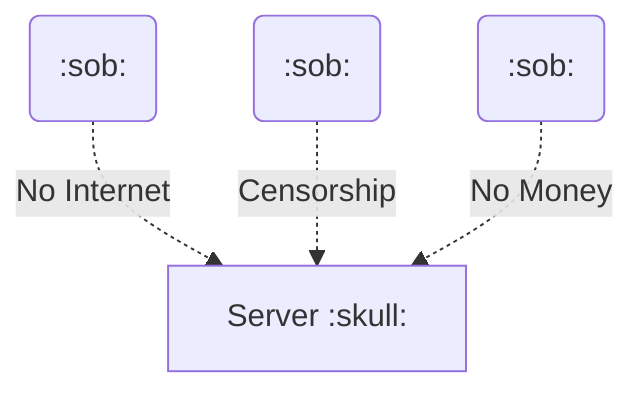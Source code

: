 graph TD
  u1(:sob:) -. No Internet .-> Server[ Server :skull:]
  u2(:sob:) -. Censorship .-> Server
  u3(:sob:) -. No Money .-> Server